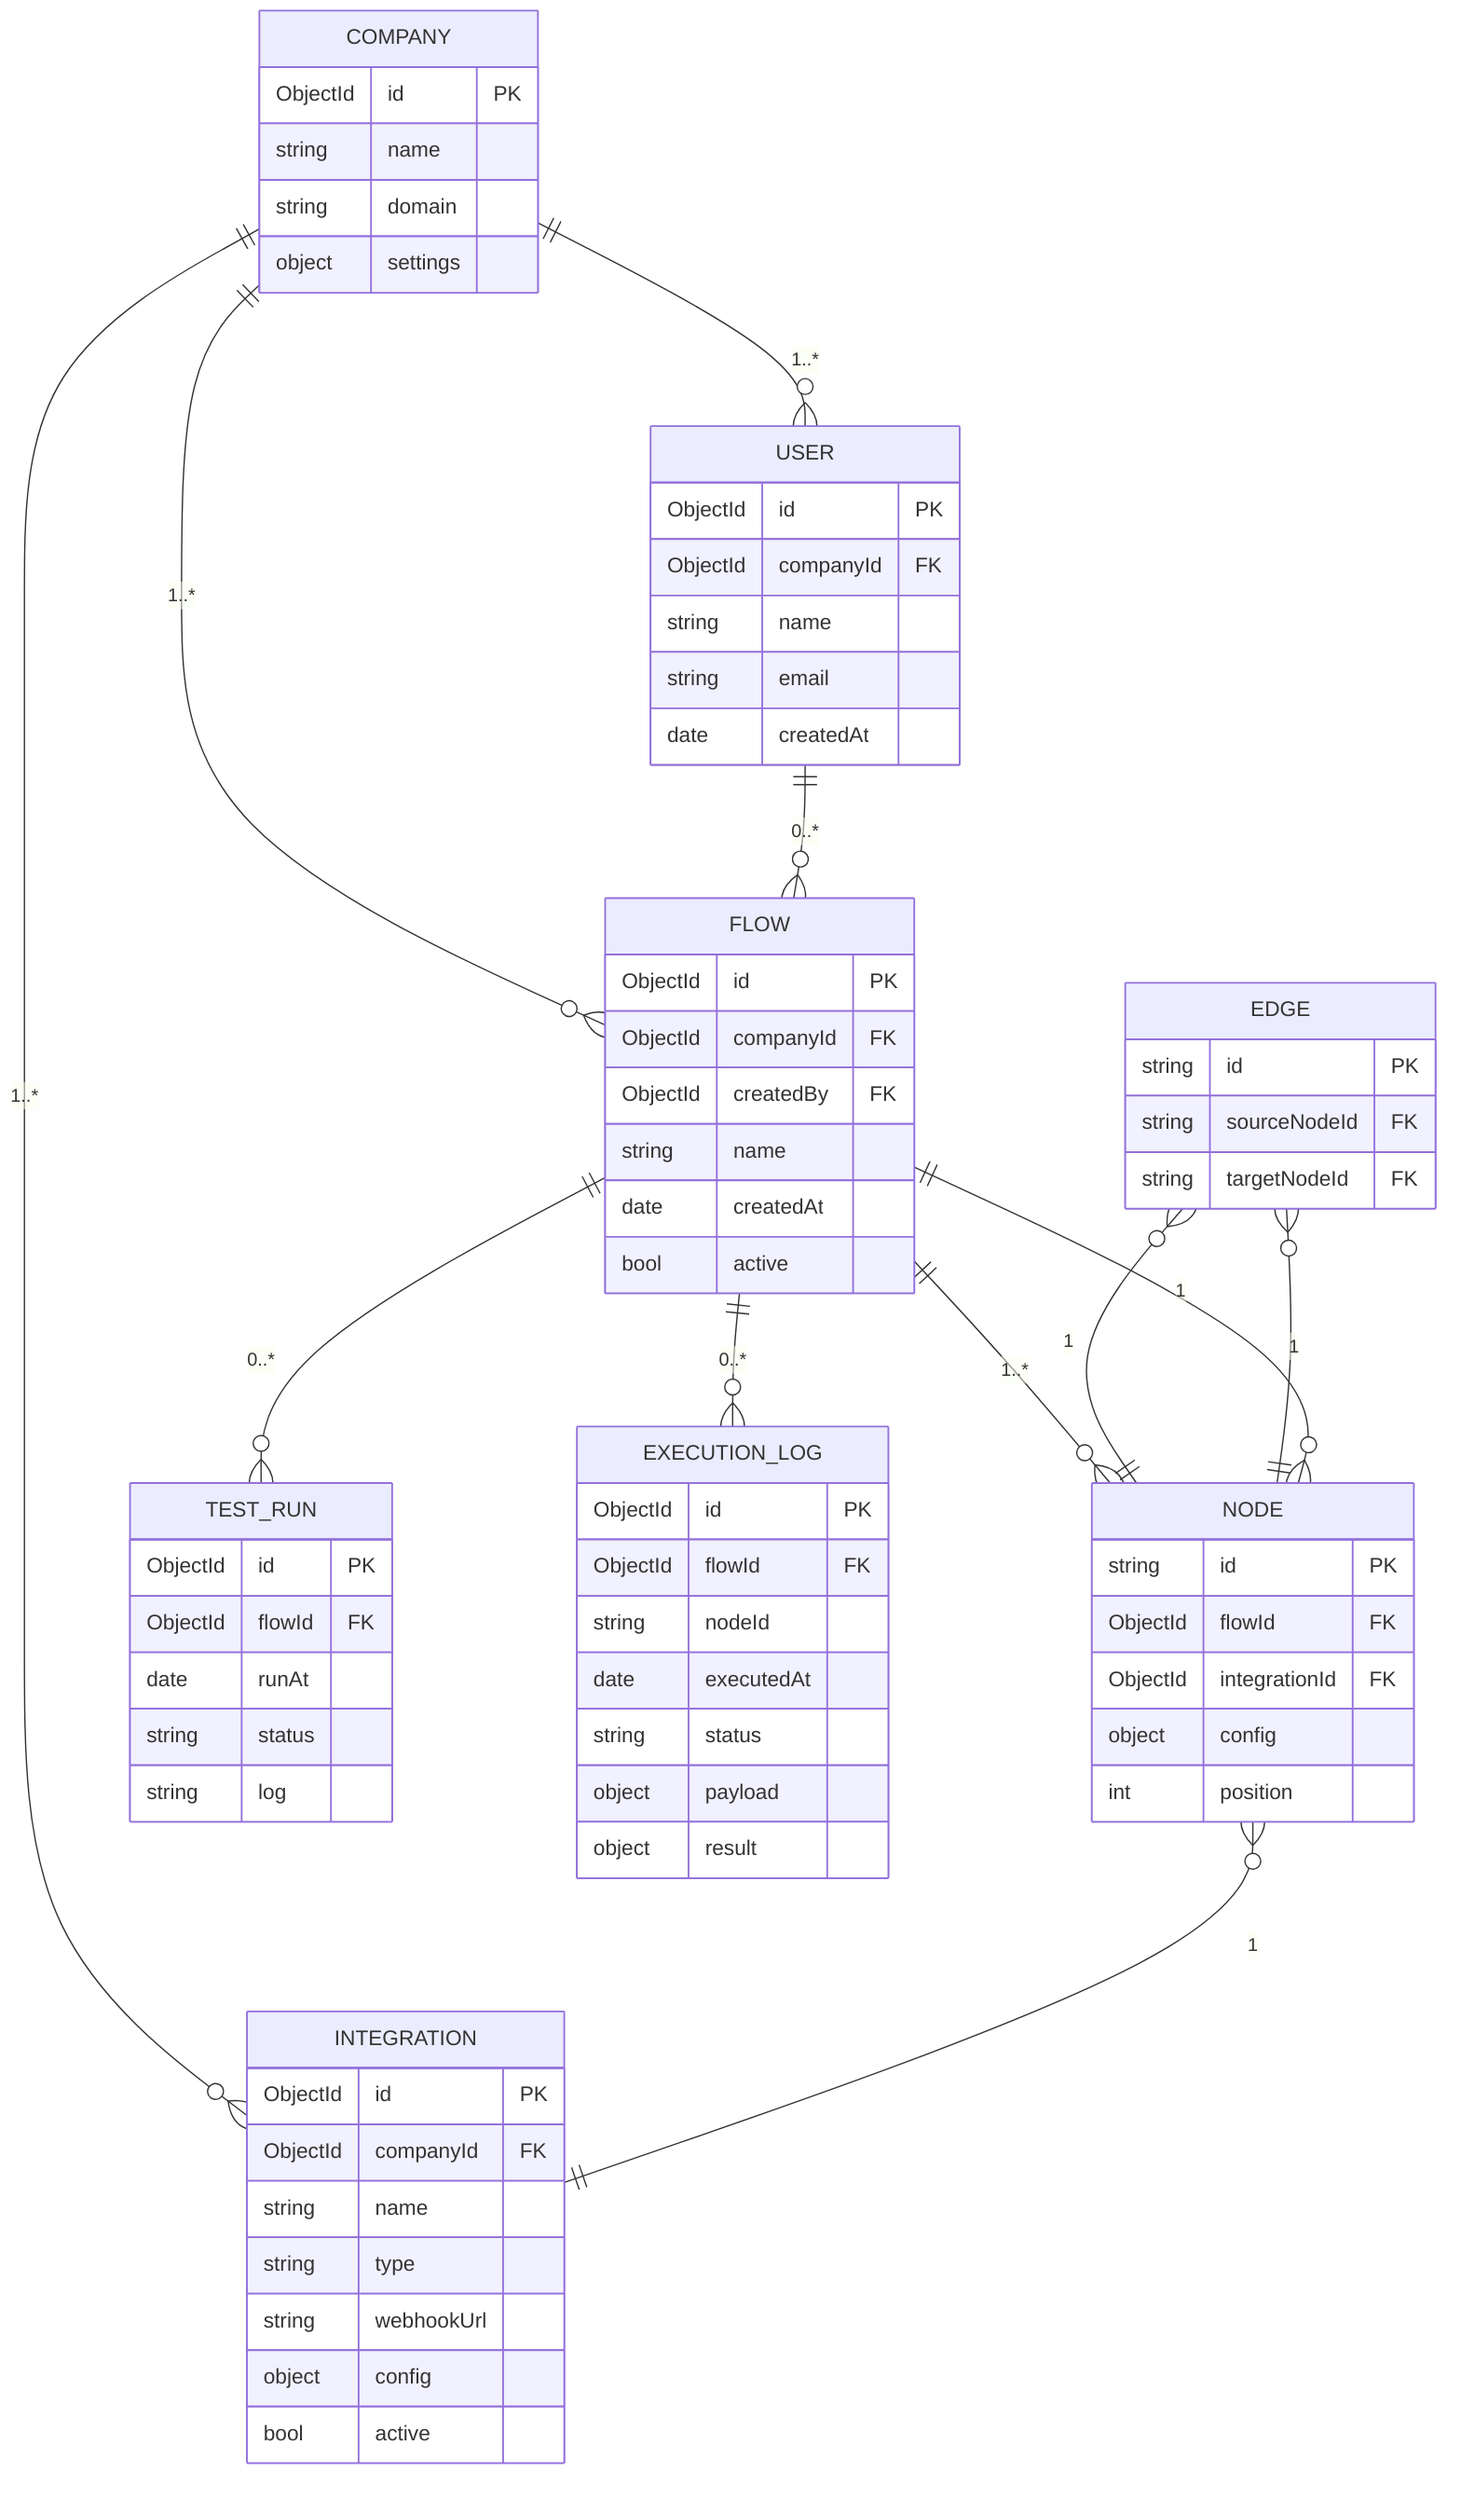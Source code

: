 erDiagram
  COMPANY {
    ObjectId id PK
    string name
    string domain
    object settings
  }
  USER {
    ObjectId id PK
    ObjectId companyId FK
    string name
    string email
    date createdAt
  }
  INTEGRATION {
    ObjectId id PK
    ObjectId companyId FK
    string name
    string type   
    string webhookUrl
    object config 
    bool active
  }
  FLOW {
    ObjectId id PK
    ObjectId companyId FK
    ObjectId createdBy FK
    string name
    date createdAt
    bool active
  }
  NODE {
    string id PK
    ObjectId flowId FK
    ObjectId integrationId FK
    object config
    int position
  }
  EDGE {
    string id PK
    string sourceNodeId FK
    string targetNodeId FK
  }
  TEST_RUN {
    ObjectId id PK
    ObjectId flowId FK
    date runAt
    string status
    string log
  }
  EXECUTION_LOG {
    ObjectId id PK
    ObjectId flowId FK
    string nodeId
    date executedAt
    string status  
    object payload
    object result
  }

  COMPANY ||--o{ USER           : "1..*"
  COMPANY ||--o{ INTEGRATION    : "1..*"
  COMPANY ||--o{ FLOW           : "1..*"
  USER    ||--o{ FLOW           : "0..*"
  FLOW    ||--o{ NODE           : "1..*"
  FLOW    ||--o{ TEST_RUN       : "0..*"
  FLOW    ||--o{ EXECUTION_LOG  : "0..*"
  NODE    }o--|| INTEGRATION    : "1"
  NODE    }o--|| FLOW           : "1"
  EDGE    }o--|| NODE           : "1" 
  EDGE    }o--|| NODE           : "1"